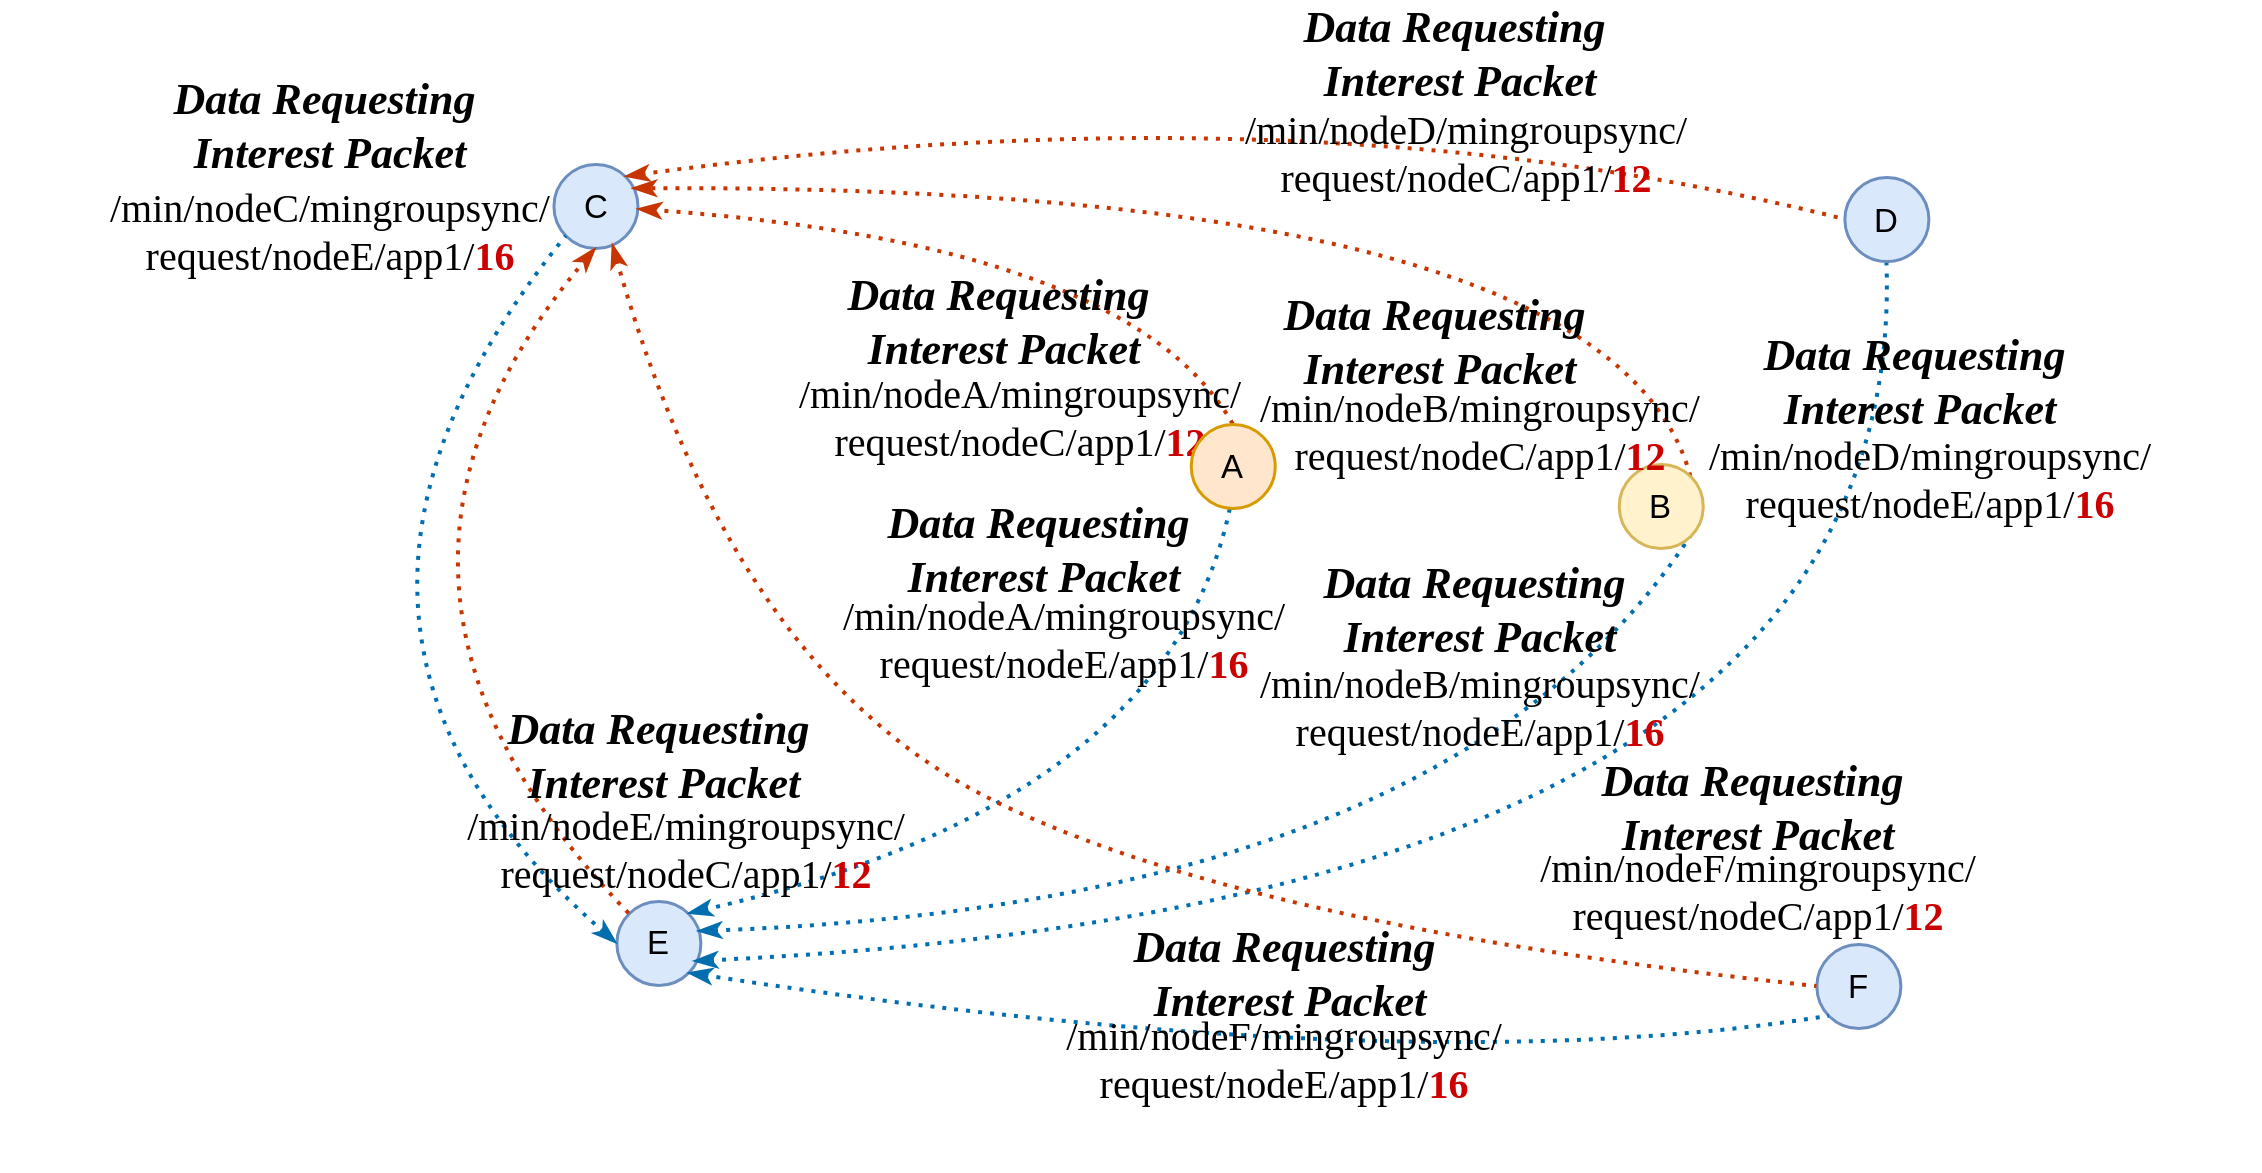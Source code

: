 <mxfile version="24.6.4" type="github">
  <diagram name="第 1 页" id="lVx_NDag_Fm_iDuRv4t2">
    <mxGraphModel dx="2153" dy="1135" grid="1" gridSize="10" guides="1" tooltips="1" connect="1" arrows="1" fold="1" page="1" pageScale="1" pageWidth="1169" pageHeight="827" math="0" shadow="0">
      <root>
        <mxCell id="0" />
        <mxCell id="1" parent="0" />
        <mxCell id="HEigKu175-twUknDpUMa-1" value="" style="group;fontSize=16.5;strokeWidth=2;dashed=1;dashPattern=1 2;" vertex="1" connectable="0" parent="1">
          <mxGeometry x="218.37" y="170.002" width="87.892" height="73.688" as="geometry" />
        </mxCell>
        <mxCell id="HEigKu175-twUknDpUMa-2" value="C" style="ellipse;whiteSpace=wrap;html=1;aspect=fixed;fillColor=#dae8fc;strokeColor=#6c8ebf;fontSize=16.5;strokeWidth=1.5;" vertex="1" parent="HEigKu175-twUknDpUMa-1">
          <mxGeometry x="21.357" width="42" height="42" as="geometry" />
        </mxCell>
        <mxCell id="HEigKu175-twUknDpUMa-3" value="" style="group;fontSize=16.5;strokeWidth=2;dashed=1;dashPattern=1 2;" vertex="1" connectable="0" parent="1">
          <mxGeometry x="848.375" y="560.004" width="158.365" height="113.476" as="geometry" />
        </mxCell>
        <mxCell id="HEigKu175-twUknDpUMa-4" value="&lt;font style=&quot;font-size: 16.5px;&quot;&gt;F&lt;/font&gt;" style="ellipse;whiteSpace=wrap;html=1;aspect=fixed;fillColor=#dae8fc;strokeColor=#6c8ebf;fontSize=16.5;strokeWidth=1.5;" vertex="1" parent="HEigKu175-twUknDpUMa-3">
          <mxGeometry x="22.812" width="42" height="42" as="geometry" />
        </mxCell>
        <mxCell id="HEigKu175-twUknDpUMa-5" value="" style="group;fontSize=16.5;strokeWidth=2;dashed=1;dashPattern=1 2;" vertex="1" connectable="0" parent="HEigKu175-twUknDpUMa-3">
          <mxGeometry x="-160.005" y="41.996" width="273.19" height="65" as="geometry" />
        </mxCell>
        <mxCell id="HEigKu175-twUknDpUMa-7" value="" style="group;fontSize=16.5;strokeWidth=2;" vertex="1" connectable="0" parent="1">
          <mxGeometry x="248.371" y="538.483" width="87.887" height="71.988" as="geometry" />
        </mxCell>
        <mxCell id="HEigKu175-twUknDpUMa-8" value="&lt;font style=&quot;font-size: 16.5px;&quot;&gt;E&lt;/font&gt;" style="ellipse;whiteSpace=wrap;html=1;aspect=fixed;fillColor=#dae8fc;strokeColor=#6c8ebf;fontSize=16.5;strokeWidth=1.5;" vertex="1" parent="HEigKu175-twUknDpUMa-7">
          <mxGeometry x="22.821" width="42" height="42" as="geometry" />
        </mxCell>
        <mxCell id="HEigKu175-twUknDpUMa-9" value="" style="endArrow=classicThin;dashed=1;html=1;rounded=0;fontColor=#FF3333;curved=1;startArrow=none;startFill=0;fillColor=#fa6800;strokeColor=#C73500;exitX=1;exitY=0;exitDx=0;exitDy=0;fontSize=16.5;endFill=1;entryX=0.937;entryY=0.289;entryDx=0;entryDy=0;entryPerimeter=0;strokeWidth=2;dashPattern=1 2;" edge="1" parent="1" source="HEigKu175-twUknDpUMa-23" target="HEigKu175-twUknDpUMa-2">
          <mxGeometry width="50" height="50" relative="1" as="geometry">
            <mxPoint x="689.286" y="317.368" as="sourcePoint" />
            <mxPoint x="323.09" y="214.211" as="targetPoint" />
            <Array as="points">
              <mxPoint x="768.37" y="180" />
            </Array>
          </mxGeometry>
        </mxCell>
        <mxCell id="HEigKu175-twUknDpUMa-10" value="" style="endArrow=classicThin;dashed=1;html=1;rounded=0;fontColor=#FF3333;curved=1;startArrow=none;startFill=0;endFill=1;fillColor=#fa6800;strokeColor=#C73500;fontSize=16.5;entryX=0.5;entryY=1;entryDx=0;entryDy=0;strokeWidth=2;dashPattern=1 2;exitX=0;exitY=0;exitDx=0;exitDy=0;" edge="1" parent="1" source="HEigKu175-twUknDpUMa-8" target="HEigKu175-twUknDpUMa-2">
          <mxGeometry width="50" height="50" relative="1" as="geometry">
            <mxPoint x="268.37" y="550" as="sourcePoint" />
            <mxPoint x="342.37" y="310" as="targetPoint" />
            <Array as="points">
              <mxPoint x="118.37" y="380" />
            </Array>
          </mxGeometry>
        </mxCell>
        <mxCell id="HEigKu175-twUknDpUMa-11" value="" style="endArrow=none;dashed=1;html=1;rounded=0;fontColor=#FF3333;curved=1;startArrow=classicThin;startFill=1;endFill=0;fillColor=#1ba1e2;strokeColor=#006EAF;fontSize=16.5;exitX=0.965;exitY=0.358;exitDx=0;exitDy=0;exitPerimeter=0;entryX=1;entryY=1;entryDx=0;entryDy=0;strokeWidth=2;dashPattern=1 2;" edge="1" parent="1" source="HEigKu175-twUknDpUMa-8" target="HEigKu175-twUknDpUMa-23">
          <mxGeometry width="50" height="50" relative="1" as="geometry">
            <mxPoint x="352.37" y="480" as="sourcePoint" />
            <mxPoint x="772.37" y="341" as="targetPoint" />
            <Array as="points">
              <mxPoint x="688.37" y="540" />
            </Array>
          </mxGeometry>
        </mxCell>
        <mxCell id="HEigKu175-twUknDpUMa-12" value="" style="endArrow=classicThin;dashed=1;html=1;rounded=0;fontColor=#FF3333;curved=1;exitX=0.5;exitY=0;exitDx=0;exitDy=0;startArrow=none;startFill=0;endFill=1;fillColor=#fa6800;strokeColor=#C73500;fontSize=16.5;strokeWidth=2;dashPattern=1 2;" edge="1" parent="1" source="HEigKu175-twUknDpUMa-39" target="HEigKu175-twUknDpUMa-2">
          <mxGeometry width="50" height="50" relative="1" as="geometry">
            <mxPoint x="513.512" y="405.789" as="sourcePoint" />
            <mxPoint x="586.751" y="332.105" as="targetPoint" />
            <Array as="points">
              <mxPoint x="528.37" y="210" />
            </Array>
          </mxGeometry>
        </mxCell>
        <mxCell id="HEigKu175-twUknDpUMa-13" value="" style="endArrow=none;dashed=1;html=1;rounded=0;fontColor=#FF3333;curved=1;exitX=1;exitY=0;exitDx=0;exitDy=0;fillColor=#1ba1e2;strokeColor=#006EAF;startArrow=classicThin;startFill=1;fontSize=16.5;strokeWidth=2;dashPattern=1 2;" edge="1" parent="1" source="HEigKu175-twUknDpUMa-8">
          <mxGeometry width="50" height="50" relative="1" as="geometry">
            <mxPoint x="396.329" y="523.684" as="sourcePoint" />
            <mxPoint x="578.37" y="340" as="targetPoint" />
            <Array as="points">
              <mxPoint x="548.37" y="490" />
            </Array>
          </mxGeometry>
        </mxCell>
        <mxCell id="HEigKu175-twUknDpUMa-14" value="" style="endArrow=none;dashed=1;html=1;rounded=0;fontColor=#FF3333;curved=1;exitX=1;exitY=0;exitDx=0;exitDy=0;entryX=0;entryY=0.5;entryDx=0;entryDy=0;fillColor=#fa6800;strokeColor=#C73500;endFill=0;fontSize=16.5;startArrow=classicThin;startFill=1;strokeWidth=2;dashPattern=1 2;" edge="1" parent="1" source="HEigKu175-twUknDpUMa-2" target="HEigKu175-twUknDpUMa-41">
          <mxGeometry width="50" height="50" relative="1" as="geometry">
            <mxPoint x="557.455" y="405.789" as="sourcePoint" />
            <mxPoint x="630.695" y="332.105" as="targetPoint" />
            <Array as="points">
              <mxPoint x="616.37" y="130" />
            </Array>
          </mxGeometry>
        </mxCell>
        <mxCell id="HEigKu175-twUknDpUMa-15" value="" style="endArrow=none;dashed=1;html=1;rounded=0;fontColor=#FF3333;curved=1;entryX=0;entryY=1;entryDx=0;entryDy=0;exitX=1;exitY=1;exitDx=0;exitDy=0;fillColor=#1ba1e2;strokeColor=#006EAF;endFill=0;fontSize=16.5;startArrow=classicThin;startFill=1;strokeWidth=2;dashPattern=1 2;" edge="1" parent="1" source="HEigKu175-twUknDpUMa-8" target="HEigKu175-twUknDpUMa-4">
          <mxGeometry width="50" height="50" relative="1" as="geometry">
            <mxPoint x="513.512" y="405.789" as="sourcePoint" />
            <mxPoint x="586.751" y="332.105" as="targetPoint" />
            <Array as="points">
              <mxPoint x="668.37" y="630" />
            </Array>
          </mxGeometry>
        </mxCell>
        <mxCell id="HEigKu175-twUknDpUMa-16" value="" style="endArrow=none;dashed=1;html=1;entryX=0;entryY=1;entryDx=0;entryDy=0;exitX=0;exitY=0.5;exitDx=0;exitDy=0;curved=1;startArrow=classicThin;startFill=1;fillColor=#1ba1e2;strokeColor=#006EAF;endFill=0;fontSize=16.5;strokeWidth=2;dashPattern=1 2;" edge="1" parent="1" source="HEigKu175-twUknDpUMa-8" target="HEigKu175-twUknDpUMa-2">
          <mxGeometry width="50" height="50" relative="1" as="geometry">
            <mxPoint x="222.37" y="350" as="sourcePoint" />
            <mxPoint x="272.37" y="300" as="targetPoint" />
            <Array as="points">
              <mxPoint x="88.37" y="400" />
            </Array>
          </mxGeometry>
        </mxCell>
        <mxCell id="HEigKu175-twUknDpUMa-17" value="" style="endArrow=none;dashed=1;html=1;rounded=0;fontColor=#FF3333;curved=1;fillColor=#1ba1e2;strokeColor=#006EAF;endFill=0;fontSize=16.5;startArrow=classicThin;startFill=1;entryX=0.5;entryY=1;entryDx=0;entryDy=0;exitX=0.917;exitY=0.715;exitDx=0;exitDy=0;exitPerimeter=0;strokeWidth=2;dashPattern=1 2;" edge="1" parent="1" source="HEigKu175-twUknDpUMa-8" target="HEigKu175-twUknDpUMa-41">
          <mxGeometry width="50" height="50" relative="1" as="geometry">
            <mxPoint x="352.37" y="490" as="sourcePoint" />
            <mxPoint x="918.37" y="210" as="targetPoint" />
            <Array as="points">
              <mxPoint x="918.37" y="540" />
            </Array>
          </mxGeometry>
        </mxCell>
        <mxCell id="HEigKu175-twUknDpUMa-18" value="" style="endArrow=none;dashed=1;html=1;rounded=0;fontColor=#FF3333;curved=1;exitX=0.7;exitY=0.953;exitDx=0;exitDy=0;fillColor=#fa6800;strokeColor=#C73500;endFill=0;fontSize=16.5;startArrow=classicThin;startFill=1;exitPerimeter=0;entryX=0;entryY=0.5;entryDx=0;entryDy=0;strokeWidth=2;dashPattern=1 2;" edge="1" parent="1" source="HEigKu175-twUknDpUMa-2" target="HEigKu175-twUknDpUMa-4">
          <mxGeometry width="50" height="50" relative="1" as="geometry">
            <mxPoint x="354.291" y="512.282" as="sourcePoint" />
            <mxPoint x="828.37" y="580" as="targetPoint" />
            <Array as="points">
              <mxPoint x="328.37" y="420" />
              <mxPoint x="578.37" y="550" />
            </Array>
          </mxGeometry>
        </mxCell>
        <mxCell id="HEigKu175-twUknDpUMa-19" value="" style="group;fontSize=16.5;strokeWidth=2;dashed=1;dashPattern=1 2;" vertex="1" connectable="0" parent="1">
          <mxGeometry x="22.79" y="135.79" width="390" height="123.48" as="geometry" />
        </mxCell>
        <mxCell id="HEigKu175-twUknDpUMa-20" value="" style="group;fontSize=16.5;strokeWidth=2;dashed=1;dashPattern=1 2;" vertex="1" connectable="0" parent="HEigKu175-twUknDpUMa-19">
          <mxGeometry x="-11.63" width="390" height="123.48" as="geometry" />
        </mxCell>
        <mxCell id="HEigKu175-twUknDpUMa-21" value="&lt;font face=&quot;Times New Roman&quot; style=&quot;font-size: 22px;&quot;&gt;Data Requesting&amp;nbsp;&lt;br&gt;Interest Packet&lt;/font&gt;" style="text;html=1;strokeColor=none;fillColor=none;align=center;verticalAlign=middle;whiteSpace=wrap;rounded=0;fontSize=16.5;fontColor=#000000;fontStyle=3;strokeWidth=2;dashed=1;dashPattern=1 2;" vertex="1" parent="HEigKu175-twUknDpUMa-20">
          <mxGeometry x="23.68" width="186.32" height="30" as="geometry" />
        </mxCell>
        <mxCell id="HEigKu175-twUknDpUMa-22" value="&lt;span lang=&quot;EN-US&quot; style=&quot;&quot;&gt;&lt;font face=&quot;Times New Roman&quot; style=&quot;font-size: 20px;&quot;&gt;/min/nodeC/mingroupsync/&lt;br style=&quot;&quot;&gt;request/nodeE/app1/&lt;font color=&quot;#cc0000&quot; style=&quot;&quot;&gt;&lt;b style=&quot;&quot;&gt;16&lt;/b&gt;&lt;/font&gt;&lt;/font&gt;&lt;/span&gt;&lt;span style=&quot;font-size: 16.5px&quot;&gt;&lt;/span&gt;" style="text;html=1;strokeColor=none;fillColor=none;align=center;verticalAlign=middle;whiteSpace=wrap;rounded=0;fontSize=16.5;strokeWidth=2;dashed=1;dashPattern=1 2;" vertex="1" parent="HEigKu175-twUknDpUMa-20">
          <mxGeometry x="-48.16" y="40" width="330" height="53.48" as="geometry" />
        </mxCell>
        <mxCell id="HEigKu175-twUknDpUMa-23" value="&lt;font style=&quot;font-size: 16.5px;&quot;&gt;B&lt;/font&gt;" style="ellipse;whiteSpace=wrap;html=1;aspect=fixed;fontStyle=0;fillColor=#fff2cc;strokeColor=#d6b656;fontSize=16.5;strokeWidth=1.5;" vertex="1" parent="1">
          <mxGeometry x="772.373" y="319.998" width="42" height="42" as="geometry" />
        </mxCell>
        <mxCell id="HEigKu175-twUknDpUMa-24" value="" style="group;fontSize=16.5;strokeWidth=2;dashed=1;dashPattern=1 2;" vertex="1" connectable="0" parent="1">
          <mxGeometry x="170" y="466.65" width="300.6" height="71.83" as="geometry" />
        </mxCell>
        <mxCell id="HEigKu175-twUknDpUMa-25" value="&lt;span lang=&quot;EN-US&quot; style=&quot;font-family: &amp;quot;times new roman&amp;quot;, serif;&quot;&gt;&lt;font style=&quot;font-size: 20px;&quot;&gt;/min/nodeE/mingroupsync/&lt;br style=&quot;&quot;&gt;request/nodeC/app1/&lt;font color=&quot;#cc0000&quot; style=&quot;&quot;&gt;&lt;b style=&quot;&quot;&gt;12&lt;/b&gt;&lt;/font&gt;&lt;/font&gt;&lt;/span&gt;&lt;span style=&quot;font-size: 16.5px&quot;&gt;&lt;/span&gt;" style="text;html=1;strokeColor=none;fillColor=none;align=center;verticalAlign=middle;whiteSpace=wrap;rounded=0;fontSize=16.5;strokeWidth=2;dashed=1;dashPattern=1 2;" vertex="1" parent="HEigKu175-twUknDpUMa-24">
          <mxGeometry x="-29.4" y="18.35" width="330" height="53.48" as="geometry" />
        </mxCell>
        <mxCell id="HEigKu175-twUknDpUMa-59" value="&lt;font face=&quot;Times New Roman&quot; style=&quot;font-size: 22px;&quot;&gt;Data Requesting&amp;nbsp;&lt;br&gt;Interest Packet&lt;/font&gt;" style="text;html=1;strokeColor=none;fillColor=none;align=center;verticalAlign=middle;whiteSpace=wrap;rounded=0;fontSize=16.5;fontColor=#000000;fontStyle=3;strokeWidth=2;dashed=1;dashPattern=1 2;" vertex="1" parent="HEigKu175-twUknDpUMa-24">
          <mxGeometry x="32.15" y="-15.65" width="186.32" height="30" as="geometry" />
        </mxCell>
        <mxCell id="HEigKu175-twUknDpUMa-27" value="" style="group;fontSize=16.5;strokeWidth=2;dashed=1;dashPattern=1 2;" vertex="1" connectable="0" parent="1">
          <mxGeometry x="428.37" y="340" width="273.19" height="51.47" as="geometry" />
        </mxCell>
        <mxCell id="HEigKu175-twUknDpUMa-28" value="" style="group;fontSize=16.5;strokeWidth=2;dashed=1;dashPattern=1 2;" vertex="1" connectable="0" parent="1">
          <mxGeometry x="336.26" y="253.58" width="301.6" height="69.42" as="geometry" />
        </mxCell>
        <mxCell id="HEigKu175-twUknDpUMa-29" value="" style="group;fontSize=16.5;strokeWidth=2;dashed=1;dashPattern=1 2;" vertex="1" connectable="0" parent="HEigKu175-twUknDpUMa-28">
          <mxGeometry width="301.6" height="69.42" as="geometry" />
        </mxCell>
        <mxCell id="HEigKu175-twUknDpUMa-30" value="&lt;span lang=&quot;EN-US&quot; style=&quot;font-family: &amp;quot;times new roman&amp;quot;, serif;&quot;&gt;&lt;font style=&quot;font-size: 20px;&quot;&gt;/min/nodeA/mingroupsync/&lt;br style=&quot;&quot;&gt;request/nodeC/app1/&lt;font color=&quot;#cc0000&quot; style=&quot;&quot;&gt;&lt;b style=&quot;&quot;&gt;12&lt;/b&gt;&lt;/font&gt;&lt;/font&gt;&lt;/span&gt;&lt;span style=&quot;font-size: 16.5px&quot;&gt;&lt;/span&gt;" style="text;html=1;strokeColor=none;fillColor=none;align=center;verticalAlign=middle;whiteSpace=wrap;rounded=0;fontSize=16.5;strokeWidth=2;dashed=1;dashPattern=1 2;" vertex="1" parent="HEigKu175-twUknDpUMa-29">
          <mxGeometry x="25.8" y="15.94" width="221.6" height="53.48" as="geometry" />
        </mxCell>
        <mxCell id="HEigKu175-twUknDpUMa-56" value="&lt;font face=&quot;Times New Roman&quot; style=&quot;font-size: 22px;&quot;&gt;Data Requesting&amp;nbsp;&lt;br&gt;Interest Packet&lt;/font&gt;" style="text;html=1;strokeColor=none;fillColor=none;align=center;verticalAlign=middle;whiteSpace=wrap;rounded=0;fontSize=16.5;fontColor=#000000;fontStyle=3;strokeWidth=2;dashed=1;dashPattern=1 2;" vertex="1" parent="HEigKu175-twUknDpUMa-29">
          <mxGeometry x="35.79" y="-20.0" width="186.32" height="30" as="geometry" />
        </mxCell>
        <mxCell id="HEigKu175-twUknDpUMa-32" value="" style="group;fontSize=16.5;strokeWidth=2;dashed=1;dashPattern=1 2;" vertex="1" connectable="0" parent="1">
          <mxGeometry x="563.06" y="342" width="299.31" height="91.48" as="geometry" />
        </mxCell>
        <mxCell id="HEigKu175-twUknDpUMa-40" value="&lt;span lang=&quot;EN-US&quot; style=&quot;font-family: &amp;quot;times new roman&amp;quot;, serif;&quot;&gt;&lt;font style=&quot;font-size: 20px;&quot;&gt;/min/nodeA/mingroupsync/&lt;br style=&quot;&quot;&gt;request/nodeE/app1/&lt;font color=&quot;#cc0000&quot; style=&quot;&quot;&gt;&lt;b style=&quot;&quot;&gt;16&lt;/b&gt;&lt;/font&gt;&lt;/font&gt;&lt;/span&gt;&lt;span style=&quot;font-size: 16.5px&quot;&gt;&lt;/span&gt;" style="text;html=1;strokeColor=none;fillColor=none;align=center;verticalAlign=middle;whiteSpace=wrap;rounded=0;fontSize=16.5;strokeWidth=2;dashed=1;dashPattern=1 2;" vertex="1" parent="HEigKu175-twUknDpUMa-32">
          <mxGeometry x="-233.06" y="38" width="330" height="53.48" as="geometry" />
        </mxCell>
        <mxCell id="HEigKu175-twUknDpUMa-35" value="" style="group;fontSize=16.5;strokeWidth=2;dashed=1;dashPattern=1 2;" vertex="1" connectable="0" parent="1">
          <mxGeometry x="558.37" y="110" width="303.1" height="73.48" as="geometry" />
        </mxCell>
        <mxCell id="HEigKu175-twUknDpUMa-36" value="" style="group;fontSize=16.5;strokeWidth=2;dashed=1;dashPattern=1 2;" vertex="1" connectable="0" parent="HEigKu175-twUknDpUMa-35">
          <mxGeometry x="3" y="7" width="300.1" height="73.48" as="geometry" />
        </mxCell>
        <mxCell id="HEigKu175-twUknDpUMa-37" value="&lt;span lang=&quot;EN-US&quot; style=&quot;font-family: &amp;quot;times new roman&amp;quot;, serif;&quot;&gt;&lt;font style=&quot;font-size: 20px;&quot;&gt;/min/nodeD/mingroupsync/&lt;br style=&quot;&quot;&gt;request/nodeC/app1/&lt;font color=&quot;#cc0000&quot; style=&quot;&quot;&gt;&lt;b style=&quot;&quot;&gt;12&lt;/b&gt;&lt;/font&gt;&lt;/font&gt;&lt;/span&gt;&lt;span style=&quot;font-size: 16.5px&quot;&gt;&lt;/span&gt;" style="text;html=1;strokeColor=none;fillColor=none;align=center;verticalAlign=middle;whiteSpace=wrap;rounded=0;fontSize=16.5;strokeWidth=2;dashed=1;dashPattern=1 2;" vertex="1" parent="HEigKu175-twUknDpUMa-36">
          <mxGeometry x="-29.9" y="20" width="330" height="53.48" as="geometry" />
        </mxCell>
        <mxCell id="HEigKu175-twUknDpUMa-39" value="A" style="ellipse;whiteSpace=wrap;html=1;aspect=fixed;fillColor=#ffe6cc;strokeColor=#d79b00;fontSize=16.5;strokeWidth=1.5;" vertex="1" parent="1">
          <mxGeometry x="558.367" y="299.996" width="42" height="42" as="geometry" />
        </mxCell>
        <mxCell id="HEigKu175-twUknDpUMa-41" value="&lt;font style=&quot;font-size: 16.5px;&quot;&gt;D&lt;/font&gt;" style="ellipse;whiteSpace=wrap;html=1;aspect=fixed;fillColor=#dae8fc;strokeColor=#6c8ebf;fontSize=16.5;strokeWidth=1.5;" vertex="1" parent="1">
          <mxGeometry x="885.194" y="176.53" width="42" height="42" as="geometry" />
        </mxCell>
        <mxCell id="HEigKu175-twUknDpUMa-42" value="" style="group;fontSize=16.5;strokeWidth=2;dashed=1;dashPattern=1 2;" vertex="1" connectable="0" parent="1">
          <mxGeometry x="578.37" y="257.06" width="450" height="72.94" as="geometry" />
        </mxCell>
        <mxCell id="HEigKu175-twUknDpUMa-43" value="&lt;span lang=&quot;EN-US&quot; style=&quot;font-family: &amp;quot;times new roman&amp;quot;, serif;&quot;&gt;&lt;font style=&quot;font-size: 20px;&quot;&gt;/min/nodeB/mingroupsync/&lt;br style=&quot;&quot;&gt;request/nodeC/app1/&lt;font color=&quot;#cc0000&quot; style=&quot;&quot;&gt;&lt;b style=&quot;&quot;&gt;12&lt;/b&gt;&lt;/font&gt;&lt;/font&gt;&lt;/span&gt;&lt;span style=&quot;font-size: 16.5px&quot;&gt;&lt;/span&gt;" style="text;html=1;strokeColor=none;fillColor=none;align=center;verticalAlign=middle;whiteSpace=wrap;rounded=0;fontSize=16.5;strokeWidth=2;dashed=1;dashPattern=1 2;" vertex="1" parent="HEigKu175-twUknDpUMa-42">
          <mxGeometry x="-40" y="19.853" width="330" height="53.087" as="geometry" />
        </mxCell>
        <mxCell id="HEigKu175-twUknDpUMa-63" value="&lt;font face=&quot;Times New Roman&quot; style=&quot;font-size: 22px;&quot;&gt;Data Requesting&amp;nbsp;&lt;br&gt;Interest Packet&lt;/font&gt;" style="text;html=1;strokeColor=none;fillColor=none;align=center;verticalAlign=middle;whiteSpace=wrap;rounded=0;fontSize=16.5;fontColor=#000000;fontStyle=3;strokeWidth=2;dashed=1;dashPattern=1 2;" vertex="1" parent="HEigKu175-twUknDpUMa-42">
          <mxGeometry x="251.63" y="6.52" width="186.32" height="30" as="geometry" />
        </mxCell>
        <mxCell id="HEigKu175-twUknDpUMa-44" value="&lt;span lang=&quot;EN-US&quot; style=&quot;font-family: &amp;quot;times new roman&amp;quot;, serif;&quot;&gt;&lt;font style=&quot;font-size: 20px;&quot;&gt;/min/nodeF/mingroupsync/&lt;br style=&quot;&quot;&gt;request/nodeC/app1/&lt;font color=&quot;#cc0000&quot; style=&quot;&quot;&gt;&lt;b style=&quot;&quot;&gt;12&lt;/b&gt;&lt;/font&gt;&lt;/font&gt;&lt;/span&gt;&lt;span style=&quot;font-size: 16.5px&quot;&gt;&lt;/span&gt;" style="text;html=1;strokeColor=none;fillColor=none;align=center;verticalAlign=middle;whiteSpace=wrap;rounded=0;fontSize=16.5;strokeWidth=2;dashed=1;dashPattern=1 2;" vertex="1" parent="1">
          <mxGeometry x="676.74" y="506.52" width="330" height="53.48" as="geometry" />
        </mxCell>
        <mxCell id="HEigKu175-twUknDpUMa-45" value="&lt;span lang=&quot;EN-US&quot; style=&quot;font-family: &amp;quot;times new roman&amp;quot;, serif;&quot;&gt;&lt;font style=&quot;font-size: 20px;&quot;&gt;/min/nodeD/mingroupsync/&lt;br style=&quot;&quot;&gt;request/nodeE/app1/&lt;font color=&quot;#cc0000&quot; style=&quot;&quot;&gt;&lt;b style=&quot;&quot;&gt;16&lt;/b&gt;&lt;/font&gt;&lt;/font&gt;&lt;/span&gt;&lt;span style=&quot;font-size: 16.5px&quot;&gt;&lt;/span&gt;" style="text;html=1;strokeColor=none;fillColor=none;align=center;verticalAlign=middle;whiteSpace=wrap;rounded=0;fontSize=16.5;strokeWidth=2;dashed=1;dashPattern=1 2;" vertex="1" parent="1">
          <mxGeometry x="763" y="300.52" width="330" height="53.48" as="geometry" />
        </mxCell>
        <mxCell id="HEigKu175-twUknDpUMa-57" value="&lt;font face=&quot;Times New Roman&quot; style=&quot;font-size: 22px;&quot;&gt;Data Requesting&amp;nbsp;&lt;br&gt;Interest Packet&lt;/font&gt;" style="text;html=1;strokeColor=none;fillColor=none;align=center;verticalAlign=middle;whiteSpace=wrap;rounded=0;fontSize=16.5;fontColor=#000000;fontStyle=3;strokeWidth=2;dashed=1;dashPattern=1 2;" vertex="1" parent="1">
          <mxGeometry x="392.05" y="347.73" width="186.32" height="30" as="geometry" />
        </mxCell>
        <mxCell id="HEigKu175-twUknDpUMa-58" value="&lt;font face=&quot;Times New Roman&quot; style=&quot;font-size: 22px;&quot;&gt;Data Requesting&amp;nbsp;&lt;br&gt;Interest Packet&lt;/font&gt;" style="text;html=1;strokeColor=none;fillColor=none;align=center;verticalAlign=middle;whiteSpace=wrap;rounded=0;fontSize=16.5;fontColor=#000000;fontStyle=3;strokeWidth=2;dashed=1;dashPattern=1 2;" vertex="1" parent="1">
          <mxGeometry x="590" y="243.69" width="186.32" height="30" as="geometry" />
        </mxCell>
        <mxCell id="HEigKu175-twUknDpUMa-33" value="&lt;span lang=&quot;EN-US&quot; style=&quot;font-family: &amp;quot;times new roman&amp;quot;, serif;&quot;&gt;&lt;font style=&quot;font-size: 20px;&quot;&gt;/min/nodeB/mingroupsync/&lt;br style=&quot;&quot;&gt;request/nodeE/app1/&lt;font color=&quot;#cc0000&quot; style=&quot;&quot;&gt;&lt;b style=&quot;&quot;&gt;16&lt;/b&gt;&lt;/font&gt;&lt;/font&gt;&lt;/span&gt;&lt;span style=&quot;font-size: 16.5px&quot;&gt;&lt;/span&gt;" style="text;html=1;strokeColor=none;fillColor=none;align=center;verticalAlign=middle;whiteSpace=wrap;rounded=0;fontSize=16.5;strokeWidth=2;dashed=1;dashPattern=1 2;" vertex="1" parent="1">
          <mxGeometry x="538.07" y="414" width="330" height="53.48" as="geometry" />
        </mxCell>
        <mxCell id="HEigKu175-twUknDpUMa-60" value="&lt;font face=&quot;Times New Roman&quot; style=&quot;font-size: 22px;&quot;&gt;Data Requesting&amp;nbsp;&lt;br&gt;Interest Packet&lt;/font&gt;" style="text;html=1;strokeColor=none;fillColor=none;align=center;verticalAlign=middle;whiteSpace=wrap;rounded=0;fontSize=16.5;fontColor=#000000;fontStyle=3;strokeWidth=2;dashed=1;dashPattern=1 2;" vertex="1" parent="1">
          <mxGeometry x="609.91" y="377.73" width="186.32" height="30" as="geometry" />
        </mxCell>
        <mxCell id="HEigKu175-twUknDpUMa-62" value="&lt;font face=&quot;Times New Roman&quot; style=&quot;font-size: 22px;&quot;&gt;Data Requesting&amp;nbsp;&lt;br&gt;Interest Packet&lt;/font&gt;" style="text;html=1;strokeColor=none;fillColor=none;align=center;verticalAlign=middle;whiteSpace=wrap;rounded=0;fontSize=16.5;fontColor=#000000;fontStyle=3;strokeWidth=2;dashed=1;dashPattern=1 2;" vertex="1" parent="1">
          <mxGeometry x="600.37" y="100.0" width="186.32" height="30" as="geometry" />
        </mxCell>
        <mxCell id="HEigKu175-twUknDpUMa-64" value="&lt;font face=&quot;Times New Roman&quot; style=&quot;font-size: 22px;&quot;&gt;Data Requesting&amp;nbsp;&lt;br&gt;Interest Packet&lt;/font&gt;" style="text;html=1;strokeColor=none;fillColor=none;align=center;verticalAlign=middle;whiteSpace=wrap;rounded=0;fontSize=16.5;fontColor=#000000;fontStyle=3;strokeWidth=2;dashed=1;dashPattern=1 2;" vertex="1" parent="1">
          <mxGeometry x="748.58" y="476.52" width="186.32" height="30" as="geometry" />
        </mxCell>
        <mxCell id="HEigKu175-twUknDpUMa-66" value="&lt;font face=&quot;Times New Roman&quot; style=&quot;font-size: 22px;&quot;&gt;Data Requesting&amp;nbsp;&lt;br&gt;Interest Packet&lt;/font&gt;" style="text;html=1;strokeColor=none;fillColor=none;align=center;verticalAlign=middle;whiteSpace=wrap;rounded=0;fontSize=16.5;fontColor=#000000;fontStyle=3;strokeWidth=2;dashed=1;dashPattern=1 2;" vertex="1" parent="1">
          <mxGeometry x="515" y="560" width="186.32" height="30" as="geometry" />
        </mxCell>
        <mxCell id="HEigKu175-twUknDpUMa-50" value="&lt;span lang=&quot;EN-US&quot; style=&quot;font-family: &amp;quot;times new roman&amp;quot;, serif;&quot;&gt;&lt;font style=&quot;font-size: 20px;&quot;&gt;/min/nodeF/mingroupsync/&lt;br style=&quot;&quot;&gt;request/nodeE/app1/&lt;font color=&quot;#cc0000&quot; style=&quot;&quot;&gt;&lt;b style=&quot;&quot;&gt;16&lt;/b&gt;&lt;/font&gt;&lt;/font&gt;&lt;/span&gt;&lt;span style=&quot;font-size: 16.5px&quot;&gt;&lt;/span&gt;" style="text;html=1;strokeColor=none;fillColor=none;align=center;verticalAlign=middle;whiteSpace=wrap;rounded=0;fontSize=16.5;strokeWidth=2;dashed=1;dashPattern=1 2;" vertex="1" parent="1">
          <mxGeometry x="440" y="590.5" width="330" height="53.48" as="geometry" />
        </mxCell>
      </root>
    </mxGraphModel>
  </diagram>
</mxfile>
